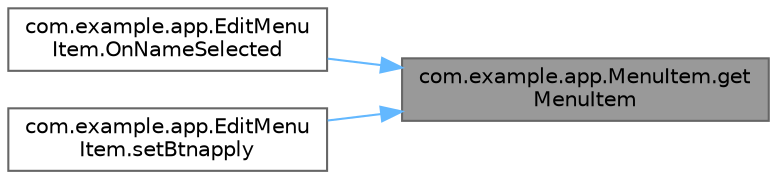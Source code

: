 digraph "com.example.app.MenuItem.getMenuItem"
{
 // LATEX_PDF_SIZE
  bgcolor="transparent";
  edge [fontname=Helvetica,fontsize=10,labelfontname=Helvetica,labelfontsize=10];
  node [fontname=Helvetica,fontsize=10,shape=box,height=0.2,width=0.4];
  rankdir="RL";
  Node1 [id="Node000001",label="com.example.app.MenuItem.get\lMenuItem",height=0.2,width=0.4,color="gray40", fillcolor="grey60", style="filled", fontcolor="black",tooltip=" "];
  Node1 -> Node2 [id="edge3_Node000001_Node000002",dir="back",color="steelblue1",style="solid",tooltip=" "];
  Node2 [id="Node000002",label="com.example.app.EditMenu\lItem.OnNameSelected",height=0.2,width=0.4,color="grey40", fillcolor="white", style="filled",URL="$classcom_1_1example_1_1app_1_1_edit_menu_item.html#acc8439078ecd6dc67aa0e75cc6fde459",tooltip=" "];
  Node1 -> Node3 [id="edge4_Node000001_Node000003",dir="back",color="steelblue1",style="solid",tooltip=" "];
  Node3 [id="Node000003",label="com.example.app.EditMenu\lItem.setBtnapply",height=0.2,width=0.4,color="grey40", fillcolor="white", style="filled",URL="$classcom_1_1example_1_1app_1_1_edit_menu_item.html#a4f03a5ef4573a7781f90f0ab79451aba",tooltip=" "];
}
